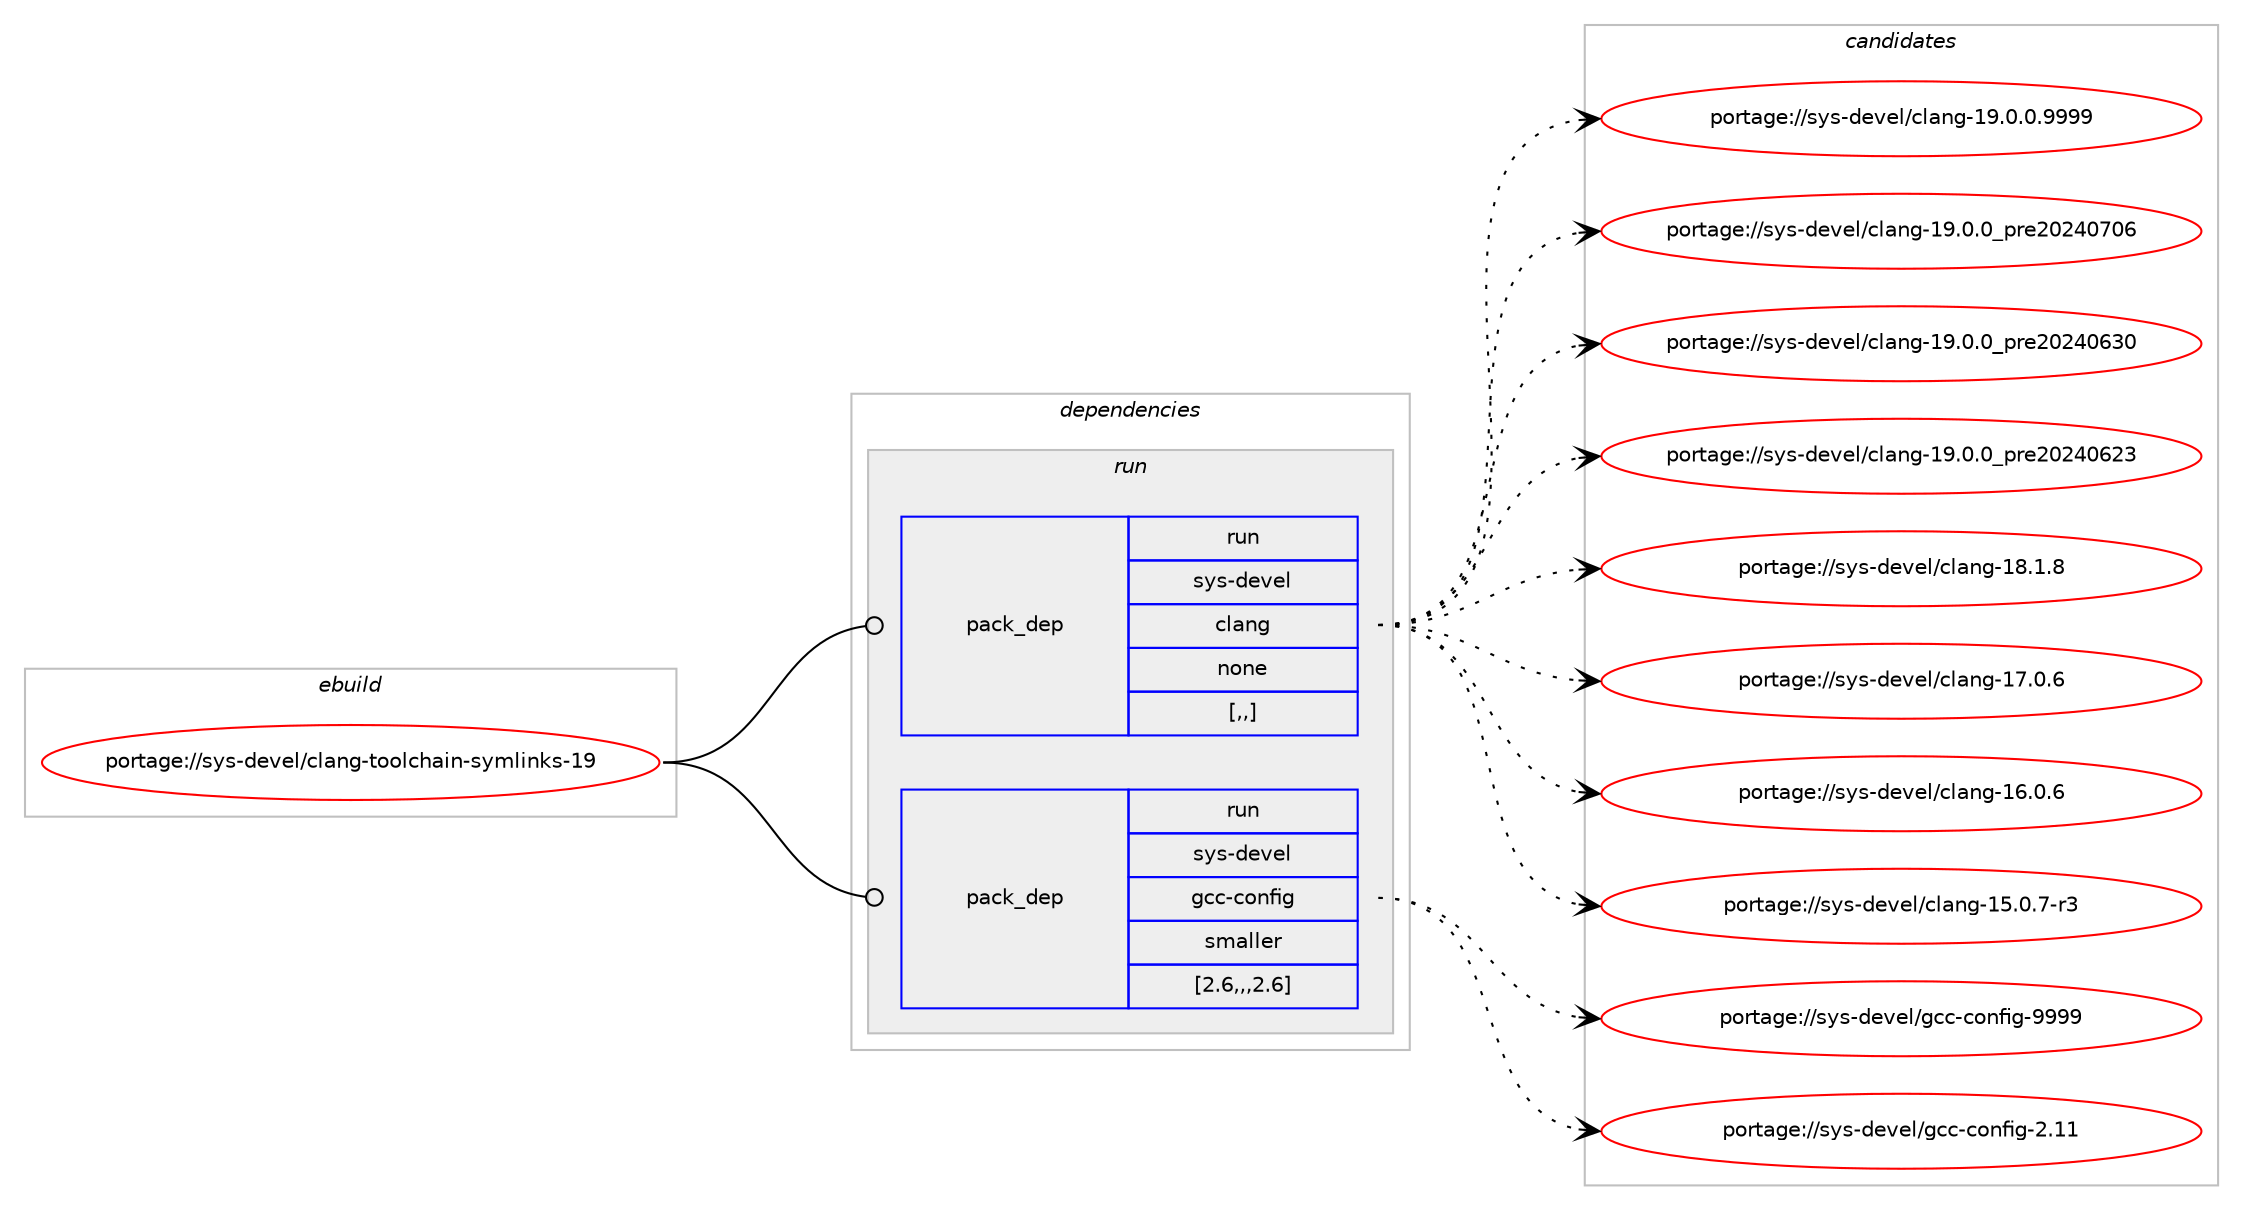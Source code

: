 digraph prolog {

# *************
# Graph options
# *************

newrank=true;
concentrate=true;
compound=true;
graph [rankdir=LR,fontname=Helvetica,fontsize=10,ranksep=1.5];#, ranksep=2.5, nodesep=0.2];
edge  [arrowhead=vee];
node  [fontname=Helvetica,fontsize=10];

# **********
# The ebuild
# **********

subgraph cluster_leftcol {
color=gray;
rank=same;
label=<<i>ebuild</i>>;
id [label="portage://sys-devel/clang-toolchain-symlinks-19", color=red, width=4, href="../sys-devel/clang-toolchain-symlinks-19.svg"];
}

# ****************
# The dependencies
# ****************

subgraph cluster_midcol {
color=gray;
label=<<i>dependencies</i>>;
subgraph cluster_compile {
fillcolor="#eeeeee";
style=filled;
label=<<i>compile</i>>;
}
subgraph cluster_compileandrun {
fillcolor="#eeeeee";
style=filled;
label=<<i>compile and run</i>>;
}
subgraph cluster_run {
fillcolor="#eeeeee";
style=filled;
label=<<i>run</i>>;
subgraph pack2957 {
dependency3427 [label=<<TABLE BORDER="0" CELLBORDER="1" CELLSPACING="0" CELLPADDING="4" WIDTH="220"><TR><TD ROWSPAN="6" CELLPADDING="30">pack_dep</TD></TR><TR><TD WIDTH="110">run</TD></TR><TR><TD>sys-devel</TD></TR><TR><TD>clang</TD></TR><TR><TD>none</TD></TR><TR><TD>[,,]</TD></TR></TABLE>>, shape=none, color=blue];
}
id:e -> dependency3427:w [weight=20,style="solid",arrowhead="odot"];
subgraph pack2958 {
dependency3428 [label=<<TABLE BORDER="0" CELLBORDER="1" CELLSPACING="0" CELLPADDING="4" WIDTH="220"><TR><TD ROWSPAN="6" CELLPADDING="30">pack_dep</TD></TR><TR><TD WIDTH="110">run</TD></TR><TR><TD>sys-devel</TD></TR><TR><TD>gcc-config</TD></TR><TR><TD>smaller</TD></TR><TR><TD>[2.6,,,2.6]</TD></TR></TABLE>>, shape=none, color=blue];
}
id:e -> dependency3428:w [weight=20,style="solid",arrowhead="odot"];
}
}

# **************
# The candidates
# **************

subgraph cluster_choices {
rank=same;
color=gray;
label=<<i>candidates</i>>;

subgraph choice2957 {
color=black;
nodesep=1;
choice11512111545100101118101108479910897110103454957464846484657575757 [label="portage://sys-devel/clang-19.0.0.9999", color=red, width=4,href="../sys-devel/clang-19.0.0.9999.svg"];
choice1151211154510010111810110847991089711010345495746484648951121141015048505248554854 [label="portage://sys-devel/clang-19.0.0_pre20240706", color=red, width=4,href="../sys-devel/clang-19.0.0_pre20240706.svg"];
choice1151211154510010111810110847991089711010345495746484648951121141015048505248545148 [label="portage://sys-devel/clang-19.0.0_pre20240630", color=red, width=4,href="../sys-devel/clang-19.0.0_pre20240630.svg"];
choice1151211154510010111810110847991089711010345495746484648951121141015048505248545051 [label="portage://sys-devel/clang-19.0.0_pre20240623", color=red, width=4,href="../sys-devel/clang-19.0.0_pre20240623.svg"];
choice1151211154510010111810110847991089711010345495646494656 [label="portage://sys-devel/clang-18.1.8", color=red, width=4,href="../sys-devel/clang-18.1.8.svg"];
choice1151211154510010111810110847991089711010345495546484654 [label="portage://sys-devel/clang-17.0.6", color=red, width=4,href="../sys-devel/clang-17.0.6.svg"];
choice1151211154510010111810110847991089711010345495446484654 [label="portage://sys-devel/clang-16.0.6", color=red, width=4,href="../sys-devel/clang-16.0.6.svg"];
choice11512111545100101118101108479910897110103454953464846554511451 [label="portage://sys-devel/clang-15.0.7-r3", color=red, width=4,href="../sys-devel/clang-15.0.7-r3.svg"];
dependency3427:e -> choice11512111545100101118101108479910897110103454957464846484657575757:w [style=dotted,weight="100"];
dependency3427:e -> choice1151211154510010111810110847991089711010345495746484648951121141015048505248554854:w [style=dotted,weight="100"];
dependency3427:e -> choice1151211154510010111810110847991089711010345495746484648951121141015048505248545148:w [style=dotted,weight="100"];
dependency3427:e -> choice1151211154510010111810110847991089711010345495746484648951121141015048505248545051:w [style=dotted,weight="100"];
dependency3427:e -> choice1151211154510010111810110847991089711010345495646494656:w [style=dotted,weight="100"];
dependency3427:e -> choice1151211154510010111810110847991089711010345495546484654:w [style=dotted,weight="100"];
dependency3427:e -> choice1151211154510010111810110847991089711010345495446484654:w [style=dotted,weight="100"];
dependency3427:e -> choice11512111545100101118101108479910897110103454953464846554511451:w [style=dotted,weight="100"];
}
subgraph choice2958 {
color=black;
nodesep=1;
choice1151211154510010111810110847103999945991111101021051034557575757 [label="portage://sys-devel/gcc-config-9999", color=red, width=4,href="../sys-devel/gcc-config-9999.svg"];
choice1151211154510010111810110847103999945991111101021051034550464949 [label="portage://sys-devel/gcc-config-2.11", color=red, width=4,href="../sys-devel/gcc-config-2.11.svg"];
dependency3428:e -> choice1151211154510010111810110847103999945991111101021051034557575757:w [style=dotted,weight="100"];
dependency3428:e -> choice1151211154510010111810110847103999945991111101021051034550464949:w [style=dotted,weight="100"];
}
}

}

